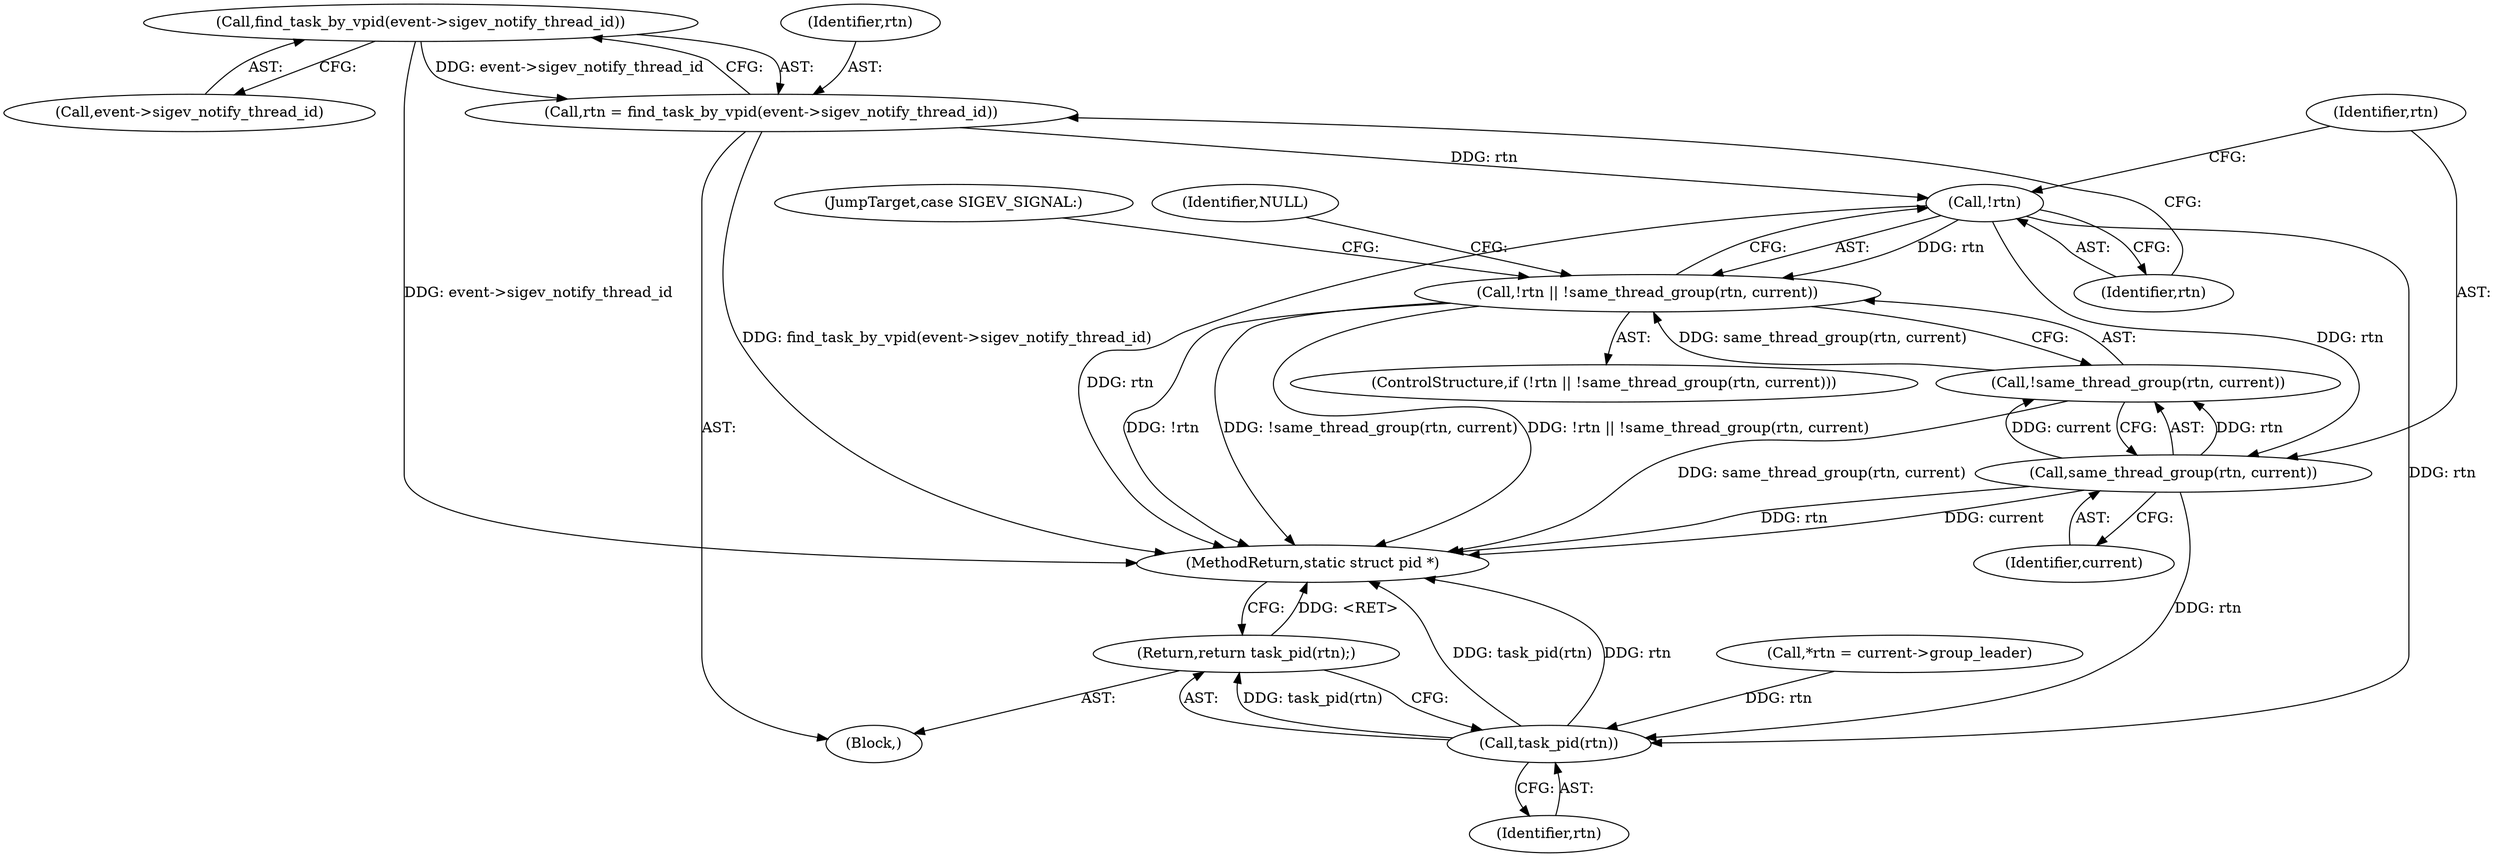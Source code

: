 digraph "0_linux_cef31d9af908243421258f1df35a4a644604efbe_1@pointer" {
"1000119" [label="(Call,find_task_by_vpid(event->sigev_notify_thread_id))"];
"1000117" [label="(Call,rtn = find_task_by_vpid(event->sigev_notify_thread_id))"];
"1000125" [label="(Call,!rtn)"];
"1000124" [label="(Call,!rtn || !same_thread_group(rtn, current))"];
"1000128" [label="(Call,same_thread_group(rtn, current))"];
"1000127" [label="(Call,!same_thread_group(rtn, current))"];
"1000151" [label="(Call,task_pid(rtn))"];
"1000150" [label="(Return,return task_pid(rtn);)"];
"1000152" [label="(Identifier,rtn)"];
"1000126" [label="(Identifier,rtn)"];
"1000106" [label="(Call,*rtn = current->group_leader)"];
"1000117" [label="(Call,rtn = find_task_by_vpid(event->sigev_notify_thread_id))"];
"1000118" [label="(Identifier,rtn)"];
"1000127" [label="(Call,!same_thread_group(rtn, current))"];
"1000130" [label="(Identifier,current)"];
"1000129" [label="(Identifier,rtn)"];
"1000150" [label="(Return,return task_pid(rtn);)"];
"1000120" [label="(Call,event->sigev_notify_thread_id)"];
"1000119" [label="(Call,find_task_by_vpid(event->sigev_notify_thread_id))"];
"1000125" [label="(Call,!rtn)"];
"1000156" [label="(MethodReturn,static struct pid *)"];
"1000124" [label="(Call,!rtn || !same_thread_group(rtn, current))"];
"1000128" [label="(Call,same_thread_group(rtn, current))"];
"1000123" [label="(ControlStructure,if (!rtn || !same_thread_group(rtn, current)))"];
"1000132" [label="(Identifier,NULL)"];
"1000133" [label="(JumpTarget,case SIGEV_SIGNAL:)"];
"1000151" [label="(Call,task_pid(rtn))"];
"1000115" [label="(Block,)"];
"1000119" -> "1000117"  [label="AST: "];
"1000119" -> "1000120"  [label="CFG: "];
"1000120" -> "1000119"  [label="AST: "];
"1000117" -> "1000119"  [label="CFG: "];
"1000119" -> "1000156"  [label="DDG: event->sigev_notify_thread_id"];
"1000119" -> "1000117"  [label="DDG: event->sigev_notify_thread_id"];
"1000117" -> "1000115"  [label="AST: "];
"1000118" -> "1000117"  [label="AST: "];
"1000126" -> "1000117"  [label="CFG: "];
"1000117" -> "1000156"  [label="DDG: find_task_by_vpid(event->sigev_notify_thread_id)"];
"1000117" -> "1000125"  [label="DDG: rtn"];
"1000125" -> "1000124"  [label="AST: "];
"1000125" -> "1000126"  [label="CFG: "];
"1000126" -> "1000125"  [label="AST: "];
"1000129" -> "1000125"  [label="CFG: "];
"1000124" -> "1000125"  [label="CFG: "];
"1000125" -> "1000156"  [label="DDG: rtn"];
"1000125" -> "1000124"  [label="DDG: rtn"];
"1000125" -> "1000128"  [label="DDG: rtn"];
"1000125" -> "1000151"  [label="DDG: rtn"];
"1000124" -> "1000123"  [label="AST: "];
"1000124" -> "1000127"  [label="CFG: "];
"1000127" -> "1000124"  [label="AST: "];
"1000132" -> "1000124"  [label="CFG: "];
"1000133" -> "1000124"  [label="CFG: "];
"1000124" -> "1000156"  [label="DDG: !rtn"];
"1000124" -> "1000156"  [label="DDG: !same_thread_group(rtn, current)"];
"1000124" -> "1000156"  [label="DDG: !rtn || !same_thread_group(rtn, current)"];
"1000127" -> "1000124"  [label="DDG: same_thread_group(rtn, current)"];
"1000128" -> "1000127"  [label="AST: "];
"1000128" -> "1000130"  [label="CFG: "];
"1000129" -> "1000128"  [label="AST: "];
"1000130" -> "1000128"  [label="AST: "];
"1000127" -> "1000128"  [label="CFG: "];
"1000128" -> "1000156"  [label="DDG: current"];
"1000128" -> "1000156"  [label="DDG: rtn"];
"1000128" -> "1000127"  [label="DDG: rtn"];
"1000128" -> "1000127"  [label="DDG: current"];
"1000128" -> "1000151"  [label="DDG: rtn"];
"1000127" -> "1000156"  [label="DDG: same_thread_group(rtn, current)"];
"1000151" -> "1000150"  [label="AST: "];
"1000151" -> "1000152"  [label="CFG: "];
"1000152" -> "1000151"  [label="AST: "];
"1000150" -> "1000151"  [label="CFG: "];
"1000151" -> "1000156"  [label="DDG: rtn"];
"1000151" -> "1000156"  [label="DDG: task_pid(rtn)"];
"1000151" -> "1000150"  [label="DDG: task_pid(rtn)"];
"1000106" -> "1000151"  [label="DDG: rtn"];
"1000150" -> "1000115"  [label="AST: "];
"1000156" -> "1000150"  [label="CFG: "];
"1000150" -> "1000156"  [label="DDG: <RET>"];
}
